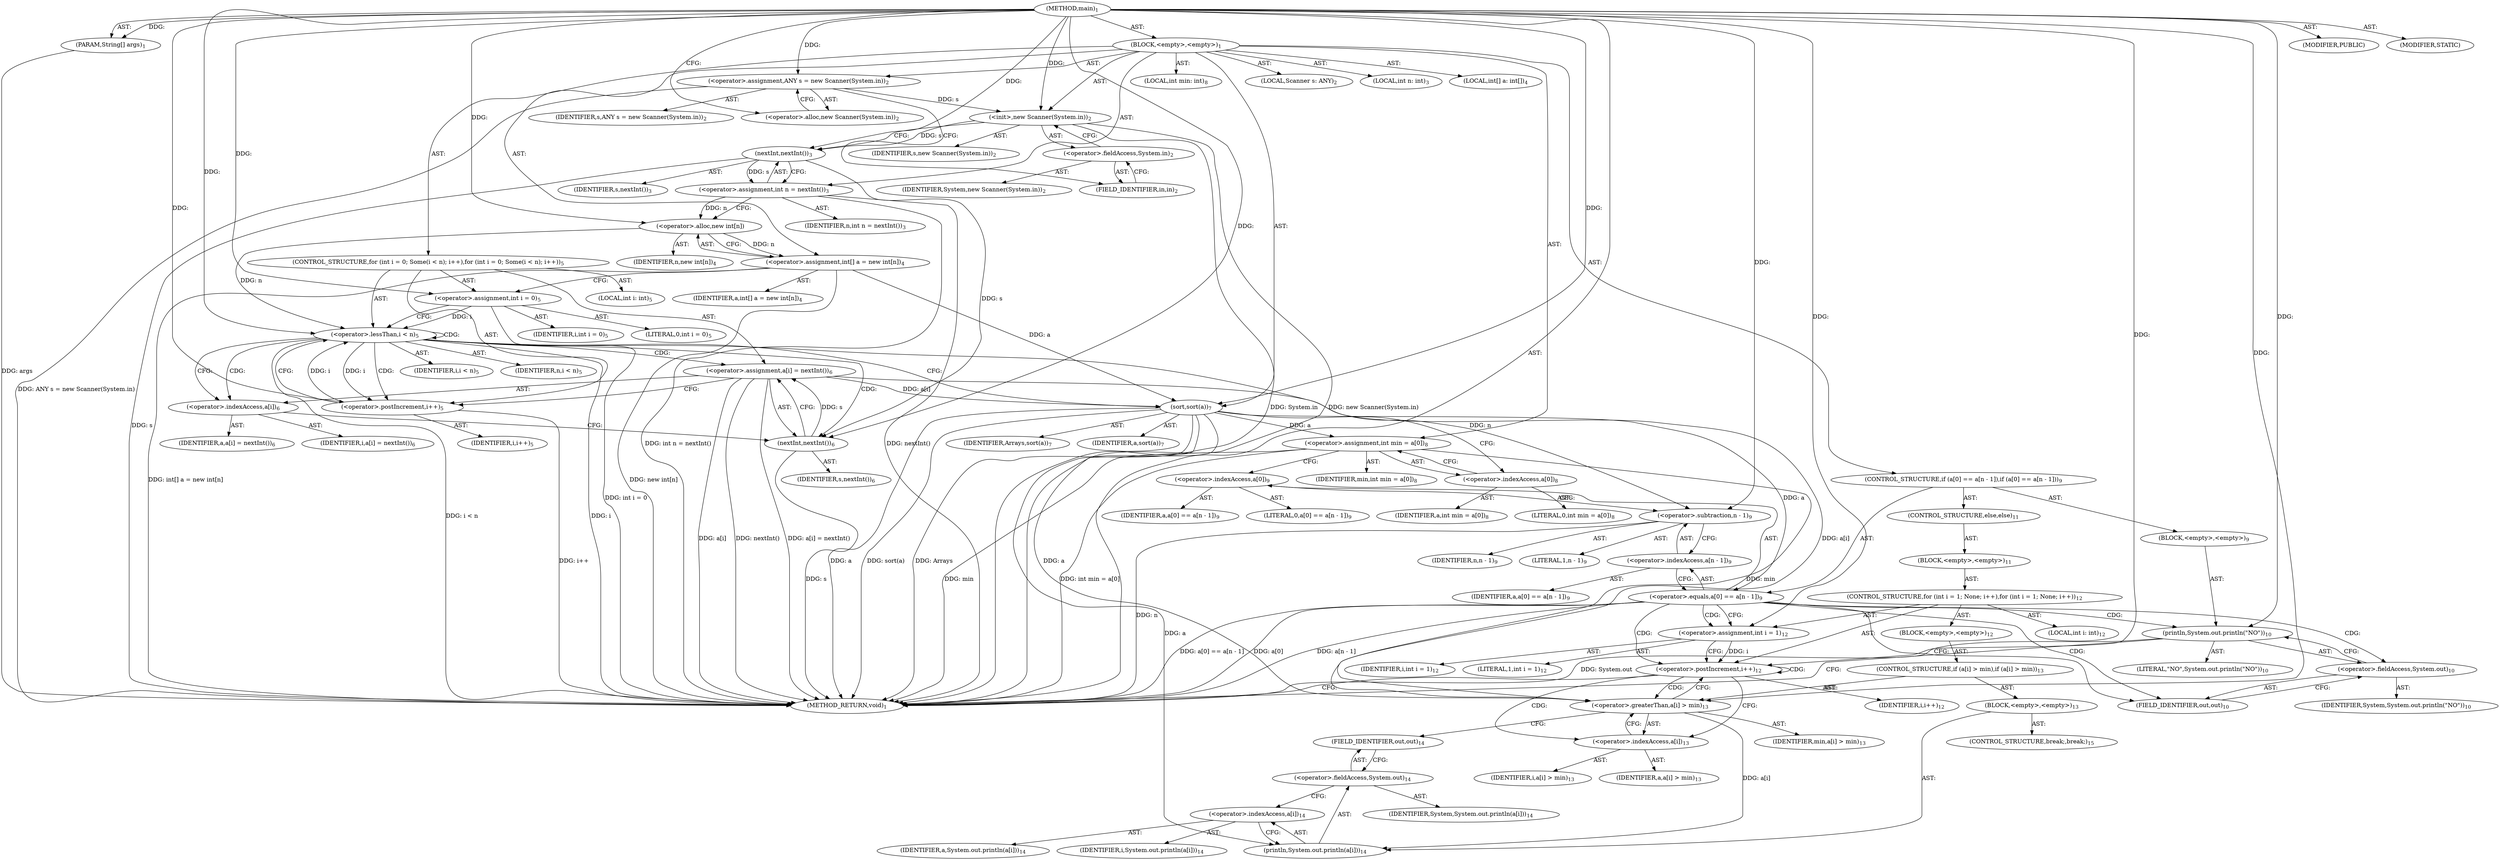 digraph "main" {  
"19" [label = <(METHOD,main)<SUB>1</SUB>> ]
"20" [label = <(PARAM,String[] args)<SUB>1</SUB>> ]
"21" [label = <(BLOCK,&lt;empty&gt;,&lt;empty&gt;)<SUB>1</SUB>> ]
"4" [label = <(LOCAL,Scanner s: ANY)<SUB>2</SUB>> ]
"22" [label = <(&lt;operator&gt;.assignment,ANY s = new Scanner(System.in))<SUB>2</SUB>> ]
"23" [label = <(IDENTIFIER,s,ANY s = new Scanner(System.in))<SUB>2</SUB>> ]
"24" [label = <(&lt;operator&gt;.alloc,new Scanner(System.in))<SUB>2</SUB>> ]
"25" [label = <(&lt;init&gt;,new Scanner(System.in))<SUB>2</SUB>> ]
"3" [label = <(IDENTIFIER,s,new Scanner(System.in))<SUB>2</SUB>> ]
"26" [label = <(&lt;operator&gt;.fieldAccess,System.in)<SUB>2</SUB>> ]
"27" [label = <(IDENTIFIER,System,new Scanner(System.in))<SUB>2</SUB>> ]
"28" [label = <(FIELD_IDENTIFIER,in,in)<SUB>2</SUB>> ]
"29" [label = <(LOCAL,int n: int)<SUB>3</SUB>> ]
"30" [label = <(&lt;operator&gt;.assignment,int n = nextInt())<SUB>3</SUB>> ]
"31" [label = <(IDENTIFIER,n,int n = nextInt())<SUB>3</SUB>> ]
"32" [label = <(nextInt,nextInt())<SUB>3</SUB>> ]
"33" [label = <(IDENTIFIER,s,nextInt())<SUB>3</SUB>> ]
"34" [label = <(LOCAL,int[] a: int[])<SUB>4</SUB>> ]
"35" [label = <(&lt;operator&gt;.assignment,int[] a = new int[n])<SUB>4</SUB>> ]
"36" [label = <(IDENTIFIER,a,int[] a = new int[n])<SUB>4</SUB>> ]
"37" [label = <(&lt;operator&gt;.alloc,new int[n])> ]
"38" [label = <(IDENTIFIER,n,new int[n])<SUB>4</SUB>> ]
"39" [label = <(CONTROL_STRUCTURE,for (int i = 0; Some(i &lt; n); i++),for (int i = 0; Some(i &lt; n); i++))<SUB>5</SUB>> ]
"40" [label = <(LOCAL,int i: int)<SUB>5</SUB>> ]
"41" [label = <(&lt;operator&gt;.assignment,int i = 0)<SUB>5</SUB>> ]
"42" [label = <(IDENTIFIER,i,int i = 0)<SUB>5</SUB>> ]
"43" [label = <(LITERAL,0,int i = 0)<SUB>5</SUB>> ]
"44" [label = <(&lt;operator&gt;.lessThan,i &lt; n)<SUB>5</SUB>> ]
"45" [label = <(IDENTIFIER,i,i &lt; n)<SUB>5</SUB>> ]
"46" [label = <(IDENTIFIER,n,i &lt; n)<SUB>5</SUB>> ]
"47" [label = <(&lt;operator&gt;.postIncrement,i++)<SUB>5</SUB>> ]
"48" [label = <(IDENTIFIER,i,i++)<SUB>5</SUB>> ]
"49" [label = <(&lt;operator&gt;.assignment,a[i] = nextInt())<SUB>6</SUB>> ]
"50" [label = <(&lt;operator&gt;.indexAccess,a[i])<SUB>6</SUB>> ]
"51" [label = <(IDENTIFIER,a,a[i] = nextInt())<SUB>6</SUB>> ]
"52" [label = <(IDENTIFIER,i,a[i] = nextInt())<SUB>6</SUB>> ]
"53" [label = <(nextInt,nextInt())<SUB>6</SUB>> ]
"54" [label = <(IDENTIFIER,s,nextInt())<SUB>6</SUB>> ]
"55" [label = <(sort,sort(a))<SUB>7</SUB>> ]
"56" [label = <(IDENTIFIER,Arrays,sort(a))<SUB>7</SUB>> ]
"57" [label = <(IDENTIFIER,a,sort(a))<SUB>7</SUB>> ]
"58" [label = <(LOCAL,int min: int)<SUB>8</SUB>> ]
"59" [label = <(&lt;operator&gt;.assignment,int min = a[0])<SUB>8</SUB>> ]
"60" [label = <(IDENTIFIER,min,int min = a[0])<SUB>8</SUB>> ]
"61" [label = <(&lt;operator&gt;.indexAccess,a[0])<SUB>8</SUB>> ]
"62" [label = <(IDENTIFIER,a,int min = a[0])<SUB>8</SUB>> ]
"63" [label = <(LITERAL,0,int min = a[0])<SUB>8</SUB>> ]
"64" [label = <(CONTROL_STRUCTURE,if (a[0] == a[n - 1]),if (a[0] == a[n - 1]))<SUB>9</SUB>> ]
"65" [label = <(&lt;operator&gt;.equals,a[0] == a[n - 1])<SUB>9</SUB>> ]
"66" [label = <(&lt;operator&gt;.indexAccess,a[0])<SUB>9</SUB>> ]
"67" [label = <(IDENTIFIER,a,a[0] == a[n - 1])<SUB>9</SUB>> ]
"68" [label = <(LITERAL,0,a[0] == a[n - 1])<SUB>9</SUB>> ]
"69" [label = <(&lt;operator&gt;.indexAccess,a[n - 1])<SUB>9</SUB>> ]
"70" [label = <(IDENTIFIER,a,a[0] == a[n - 1])<SUB>9</SUB>> ]
"71" [label = <(&lt;operator&gt;.subtraction,n - 1)<SUB>9</SUB>> ]
"72" [label = <(IDENTIFIER,n,n - 1)<SUB>9</SUB>> ]
"73" [label = <(LITERAL,1,n - 1)<SUB>9</SUB>> ]
"74" [label = <(BLOCK,&lt;empty&gt;,&lt;empty&gt;)<SUB>9</SUB>> ]
"75" [label = <(println,System.out.println(&quot;NO&quot;))<SUB>10</SUB>> ]
"76" [label = <(&lt;operator&gt;.fieldAccess,System.out)<SUB>10</SUB>> ]
"77" [label = <(IDENTIFIER,System,System.out.println(&quot;NO&quot;))<SUB>10</SUB>> ]
"78" [label = <(FIELD_IDENTIFIER,out,out)<SUB>10</SUB>> ]
"79" [label = <(LITERAL,&quot;NO&quot;,System.out.println(&quot;NO&quot;))<SUB>10</SUB>> ]
"80" [label = <(CONTROL_STRUCTURE,else,else)<SUB>11</SUB>> ]
"81" [label = <(BLOCK,&lt;empty&gt;,&lt;empty&gt;)<SUB>11</SUB>> ]
"82" [label = <(CONTROL_STRUCTURE,for (int i = 1; None; i++),for (int i = 1; None; i++))<SUB>12</SUB>> ]
"83" [label = <(LOCAL,int i: int)<SUB>12</SUB>> ]
"84" [label = <(&lt;operator&gt;.assignment,int i = 1)<SUB>12</SUB>> ]
"85" [label = <(IDENTIFIER,i,int i = 1)<SUB>12</SUB>> ]
"86" [label = <(LITERAL,1,int i = 1)<SUB>12</SUB>> ]
"87" [label = <(&lt;operator&gt;.postIncrement,i++)<SUB>12</SUB>> ]
"88" [label = <(IDENTIFIER,i,i++)<SUB>12</SUB>> ]
"89" [label = <(BLOCK,&lt;empty&gt;,&lt;empty&gt;)<SUB>12</SUB>> ]
"90" [label = <(CONTROL_STRUCTURE,if (a[i] &gt; min),if (a[i] &gt; min))<SUB>13</SUB>> ]
"91" [label = <(&lt;operator&gt;.greaterThan,a[i] &gt; min)<SUB>13</SUB>> ]
"92" [label = <(&lt;operator&gt;.indexAccess,a[i])<SUB>13</SUB>> ]
"93" [label = <(IDENTIFIER,a,a[i] &gt; min)<SUB>13</SUB>> ]
"94" [label = <(IDENTIFIER,i,a[i] &gt; min)<SUB>13</SUB>> ]
"95" [label = <(IDENTIFIER,min,a[i] &gt; min)<SUB>13</SUB>> ]
"96" [label = <(BLOCK,&lt;empty&gt;,&lt;empty&gt;)<SUB>13</SUB>> ]
"97" [label = <(println,System.out.println(a[i]))<SUB>14</SUB>> ]
"98" [label = <(&lt;operator&gt;.fieldAccess,System.out)<SUB>14</SUB>> ]
"99" [label = <(IDENTIFIER,System,System.out.println(a[i]))<SUB>14</SUB>> ]
"100" [label = <(FIELD_IDENTIFIER,out,out)<SUB>14</SUB>> ]
"101" [label = <(&lt;operator&gt;.indexAccess,a[i])<SUB>14</SUB>> ]
"102" [label = <(IDENTIFIER,a,System.out.println(a[i]))<SUB>14</SUB>> ]
"103" [label = <(IDENTIFIER,i,System.out.println(a[i]))<SUB>14</SUB>> ]
"104" [label = <(CONTROL_STRUCTURE,break;,break;)<SUB>15</SUB>> ]
"105" [label = <(MODIFIER,PUBLIC)> ]
"106" [label = <(MODIFIER,STATIC)> ]
"107" [label = <(METHOD_RETURN,void)<SUB>1</SUB>> ]
  "19" -> "20"  [ label = "AST: "] 
  "19" -> "21"  [ label = "AST: "] 
  "19" -> "105"  [ label = "AST: "] 
  "19" -> "106"  [ label = "AST: "] 
  "19" -> "107"  [ label = "AST: "] 
  "21" -> "4"  [ label = "AST: "] 
  "21" -> "22"  [ label = "AST: "] 
  "21" -> "25"  [ label = "AST: "] 
  "21" -> "29"  [ label = "AST: "] 
  "21" -> "30"  [ label = "AST: "] 
  "21" -> "34"  [ label = "AST: "] 
  "21" -> "35"  [ label = "AST: "] 
  "21" -> "39"  [ label = "AST: "] 
  "21" -> "55"  [ label = "AST: "] 
  "21" -> "58"  [ label = "AST: "] 
  "21" -> "59"  [ label = "AST: "] 
  "21" -> "64"  [ label = "AST: "] 
  "22" -> "23"  [ label = "AST: "] 
  "22" -> "24"  [ label = "AST: "] 
  "25" -> "3"  [ label = "AST: "] 
  "25" -> "26"  [ label = "AST: "] 
  "26" -> "27"  [ label = "AST: "] 
  "26" -> "28"  [ label = "AST: "] 
  "30" -> "31"  [ label = "AST: "] 
  "30" -> "32"  [ label = "AST: "] 
  "32" -> "33"  [ label = "AST: "] 
  "35" -> "36"  [ label = "AST: "] 
  "35" -> "37"  [ label = "AST: "] 
  "37" -> "38"  [ label = "AST: "] 
  "39" -> "40"  [ label = "AST: "] 
  "39" -> "41"  [ label = "AST: "] 
  "39" -> "44"  [ label = "AST: "] 
  "39" -> "47"  [ label = "AST: "] 
  "39" -> "49"  [ label = "AST: "] 
  "41" -> "42"  [ label = "AST: "] 
  "41" -> "43"  [ label = "AST: "] 
  "44" -> "45"  [ label = "AST: "] 
  "44" -> "46"  [ label = "AST: "] 
  "47" -> "48"  [ label = "AST: "] 
  "49" -> "50"  [ label = "AST: "] 
  "49" -> "53"  [ label = "AST: "] 
  "50" -> "51"  [ label = "AST: "] 
  "50" -> "52"  [ label = "AST: "] 
  "53" -> "54"  [ label = "AST: "] 
  "55" -> "56"  [ label = "AST: "] 
  "55" -> "57"  [ label = "AST: "] 
  "59" -> "60"  [ label = "AST: "] 
  "59" -> "61"  [ label = "AST: "] 
  "61" -> "62"  [ label = "AST: "] 
  "61" -> "63"  [ label = "AST: "] 
  "64" -> "65"  [ label = "AST: "] 
  "64" -> "74"  [ label = "AST: "] 
  "64" -> "80"  [ label = "AST: "] 
  "65" -> "66"  [ label = "AST: "] 
  "65" -> "69"  [ label = "AST: "] 
  "66" -> "67"  [ label = "AST: "] 
  "66" -> "68"  [ label = "AST: "] 
  "69" -> "70"  [ label = "AST: "] 
  "69" -> "71"  [ label = "AST: "] 
  "71" -> "72"  [ label = "AST: "] 
  "71" -> "73"  [ label = "AST: "] 
  "74" -> "75"  [ label = "AST: "] 
  "75" -> "76"  [ label = "AST: "] 
  "75" -> "79"  [ label = "AST: "] 
  "76" -> "77"  [ label = "AST: "] 
  "76" -> "78"  [ label = "AST: "] 
  "80" -> "81"  [ label = "AST: "] 
  "81" -> "82"  [ label = "AST: "] 
  "82" -> "83"  [ label = "AST: "] 
  "82" -> "84"  [ label = "AST: "] 
  "82" -> "87"  [ label = "AST: "] 
  "82" -> "89"  [ label = "AST: "] 
  "84" -> "85"  [ label = "AST: "] 
  "84" -> "86"  [ label = "AST: "] 
  "87" -> "88"  [ label = "AST: "] 
  "89" -> "90"  [ label = "AST: "] 
  "90" -> "91"  [ label = "AST: "] 
  "90" -> "96"  [ label = "AST: "] 
  "91" -> "92"  [ label = "AST: "] 
  "91" -> "95"  [ label = "AST: "] 
  "92" -> "93"  [ label = "AST: "] 
  "92" -> "94"  [ label = "AST: "] 
  "96" -> "97"  [ label = "AST: "] 
  "96" -> "104"  [ label = "AST: "] 
  "97" -> "98"  [ label = "AST: "] 
  "97" -> "101"  [ label = "AST: "] 
  "98" -> "99"  [ label = "AST: "] 
  "98" -> "100"  [ label = "AST: "] 
  "101" -> "102"  [ label = "AST: "] 
  "101" -> "103"  [ label = "AST: "] 
  "22" -> "28"  [ label = "CFG: "] 
  "25" -> "32"  [ label = "CFG: "] 
  "30" -> "37"  [ label = "CFG: "] 
  "35" -> "41"  [ label = "CFG: "] 
  "55" -> "61"  [ label = "CFG: "] 
  "59" -> "66"  [ label = "CFG: "] 
  "24" -> "22"  [ label = "CFG: "] 
  "26" -> "25"  [ label = "CFG: "] 
  "32" -> "30"  [ label = "CFG: "] 
  "37" -> "35"  [ label = "CFG: "] 
  "41" -> "44"  [ label = "CFG: "] 
  "44" -> "50"  [ label = "CFG: "] 
  "44" -> "55"  [ label = "CFG: "] 
  "47" -> "44"  [ label = "CFG: "] 
  "49" -> "47"  [ label = "CFG: "] 
  "61" -> "59"  [ label = "CFG: "] 
  "65" -> "78"  [ label = "CFG: "] 
  "65" -> "84"  [ label = "CFG: "] 
  "28" -> "26"  [ label = "CFG: "] 
  "50" -> "53"  [ label = "CFG: "] 
  "53" -> "49"  [ label = "CFG: "] 
  "66" -> "71"  [ label = "CFG: "] 
  "69" -> "65"  [ label = "CFG: "] 
  "75" -> "107"  [ label = "CFG: "] 
  "71" -> "69"  [ label = "CFG: "] 
  "76" -> "75"  [ label = "CFG: "] 
  "78" -> "76"  [ label = "CFG: "] 
  "84" -> "87"  [ label = "CFG: "] 
  "87" -> "107"  [ label = "CFG: "] 
  "87" -> "92"  [ label = "CFG: "] 
  "91" -> "87"  [ label = "CFG: "] 
  "91" -> "100"  [ label = "CFG: "] 
  "92" -> "91"  [ label = "CFG: "] 
  "98" -> "101"  [ label = "CFG: "] 
  "101" -> "97"  [ label = "CFG: "] 
  "100" -> "98"  [ label = "CFG: "] 
  "19" -> "24"  [ label = "CFG: "] 
  "20" -> "107"  [ label = "DDG: args"] 
  "22" -> "107"  [ label = "DDG: ANY s = new Scanner(System.in)"] 
  "25" -> "107"  [ label = "DDG: System.in"] 
  "25" -> "107"  [ label = "DDG: new Scanner(System.in)"] 
  "32" -> "107"  [ label = "DDG: s"] 
  "30" -> "107"  [ label = "DDG: nextInt()"] 
  "30" -> "107"  [ label = "DDG: int n = nextInt()"] 
  "35" -> "107"  [ label = "DDG: new int[n]"] 
  "35" -> "107"  [ label = "DDG: int[] a = new int[n]"] 
  "41" -> "107"  [ label = "DDG: int i = 0"] 
  "44" -> "107"  [ label = "DDG: i"] 
  "44" -> "107"  [ label = "DDG: i &lt; n"] 
  "55" -> "107"  [ label = "DDG: a"] 
  "55" -> "107"  [ label = "DDG: sort(a)"] 
  "59" -> "107"  [ label = "DDG: min"] 
  "59" -> "107"  [ label = "DDG: int min = a[0]"] 
  "65" -> "107"  [ label = "DDG: a[0]"] 
  "71" -> "107"  [ label = "DDG: n"] 
  "65" -> "107"  [ label = "DDG: a[n - 1]"] 
  "65" -> "107"  [ label = "DDG: a[0] == a[n - 1]"] 
  "75" -> "107"  [ label = "DDG: System.out"] 
  "49" -> "107"  [ label = "DDG: a[i]"] 
  "53" -> "107"  [ label = "DDG: s"] 
  "49" -> "107"  [ label = "DDG: nextInt()"] 
  "49" -> "107"  [ label = "DDG: a[i] = nextInt()"] 
  "47" -> "107"  [ label = "DDG: i++"] 
  "55" -> "107"  [ label = "DDG: Arrays"] 
  "19" -> "20"  [ label = "DDG: "] 
  "19" -> "22"  [ label = "DDG: "] 
  "32" -> "30"  [ label = "DDG: s"] 
  "37" -> "35"  [ label = "DDG: n"] 
  "55" -> "59"  [ label = "DDG: a"] 
  "22" -> "25"  [ label = "DDG: s"] 
  "19" -> "25"  [ label = "DDG: "] 
  "19" -> "41"  [ label = "DDG: "] 
  "53" -> "49"  [ label = "DDG: s"] 
  "19" -> "55"  [ label = "DDG: "] 
  "35" -> "55"  [ label = "DDG: a"] 
  "49" -> "55"  [ label = "DDG: a[i]"] 
  "25" -> "32"  [ label = "DDG: s"] 
  "19" -> "32"  [ label = "DDG: "] 
  "30" -> "37"  [ label = "DDG: n"] 
  "19" -> "37"  [ label = "DDG: "] 
  "41" -> "44"  [ label = "DDG: i"] 
  "47" -> "44"  [ label = "DDG: i"] 
  "19" -> "44"  [ label = "DDG: "] 
  "37" -> "44"  [ label = "DDG: n"] 
  "44" -> "47"  [ label = "DDG: i"] 
  "19" -> "47"  [ label = "DDG: "] 
  "55" -> "65"  [ label = "DDG: a"] 
  "32" -> "53"  [ label = "DDG: s"] 
  "19" -> "53"  [ label = "DDG: "] 
  "19" -> "75"  [ label = "DDG: "] 
  "44" -> "71"  [ label = "DDG: n"] 
  "19" -> "71"  [ label = "DDG: "] 
  "19" -> "84"  [ label = "DDG: "] 
  "84" -> "87"  [ label = "DDG: i"] 
  "19" -> "87"  [ label = "DDG: "] 
  "55" -> "91"  [ label = "DDG: a"] 
  "49" -> "91"  [ label = "DDG: a[i]"] 
  "59" -> "91"  [ label = "DDG: min"] 
  "19" -> "91"  [ label = "DDG: "] 
  "55" -> "97"  [ label = "DDG: a"] 
  "91" -> "97"  [ label = "DDG: a[i]"] 
  "44" -> "47"  [ label = "CDG: "] 
  "44" -> "49"  [ label = "CDG: "] 
  "44" -> "53"  [ label = "CDG: "] 
  "44" -> "50"  [ label = "CDG: "] 
  "44" -> "44"  [ label = "CDG: "] 
  "65" -> "75"  [ label = "CDG: "] 
  "65" -> "84"  [ label = "CDG: "] 
  "65" -> "76"  [ label = "CDG: "] 
  "65" -> "87"  [ label = "CDG: "] 
  "65" -> "78"  [ label = "CDG: "] 
  "87" -> "92"  [ label = "CDG: "] 
  "87" -> "87"  [ label = "CDG: "] 
  "87" -> "91"  [ label = "CDG: "] 
}

